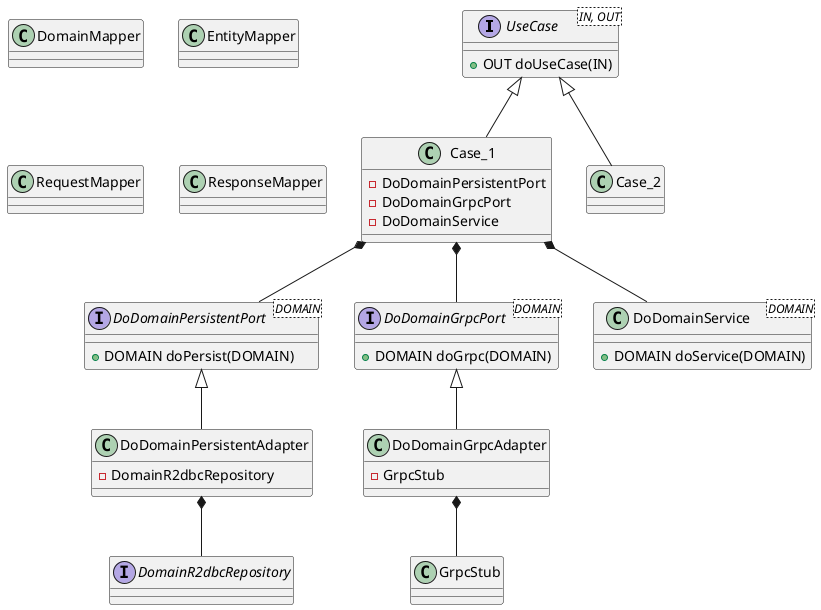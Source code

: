 @startuml
'https://plantuml.com/class-diagram

interface UseCase
class Case_1
class Case_2

UseCase <|-- Case_1
UseCase <|-- Case_2

interface UseCase<IN, OUT> {
    + OUT doUseCase(IN)
}

class Case_1 {
    - DoDomainPersistentPort
    - DoDomainGrpcPort
    - DoDomainService
}

interface DoDomainPersistentPort<DOMAIN> {
    + DOMAIN doPersist(DOMAIN)
}

interface DoDomainGrpcPort<DOMAIN> {
    + DOMAIN doGrpc(DOMAIN)
}

class DoDomainService<DOMAIN> {
    + DOMAIN doService(DOMAIN)
}

Case_1 *-- DoDomainPersistentPort
Case_1 *-- DoDomainGrpcPort
Case_1 *-- DoDomainService

class DoDomainPersistentAdapter {
    - DomainR2dbcRepository
}
class DoDomainGrpcAdapter {
    - GrpcStub
}

DoDomainPersistentPort <|-- DoDomainPersistentAdapter
DoDomainGrpcPort <|-- DoDomainGrpcAdapter

interface DomainR2dbcRepository
DoDomainPersistentAdapter *-- DomainR2dbcRepository

class GrpcStub
DoDomainGrpcAdapter *-- GrpcStub

class DomainMapper
class EntityMapper
class RequestMapper
class ResponseMapper

@enduml